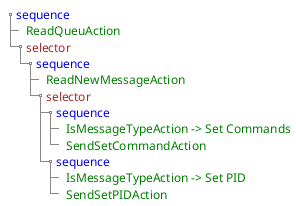 @startuml
salt
{
  {T
    +      <color:blue>sequence
    ++       <color:green>ReadQueuAction
    ++       <color:brown>selector
    +++        <color:blue>sequence
    ++++         <color:green>ReadNewMessageAction
    ++++         <color:brown>selector
    +++++          <color:blue>sequence
    ++++++           <color:green>IsMessageTypeAction -> Set Commands
    ++++++           <color:green>SendSetCommandAction
    +++++          <color:blue>sequence
    ++++++           <color:green>IsMessageTypeAction -> Set PID
    ++++++           <color:green>SendSetPIDAction


   }
}
@enduml